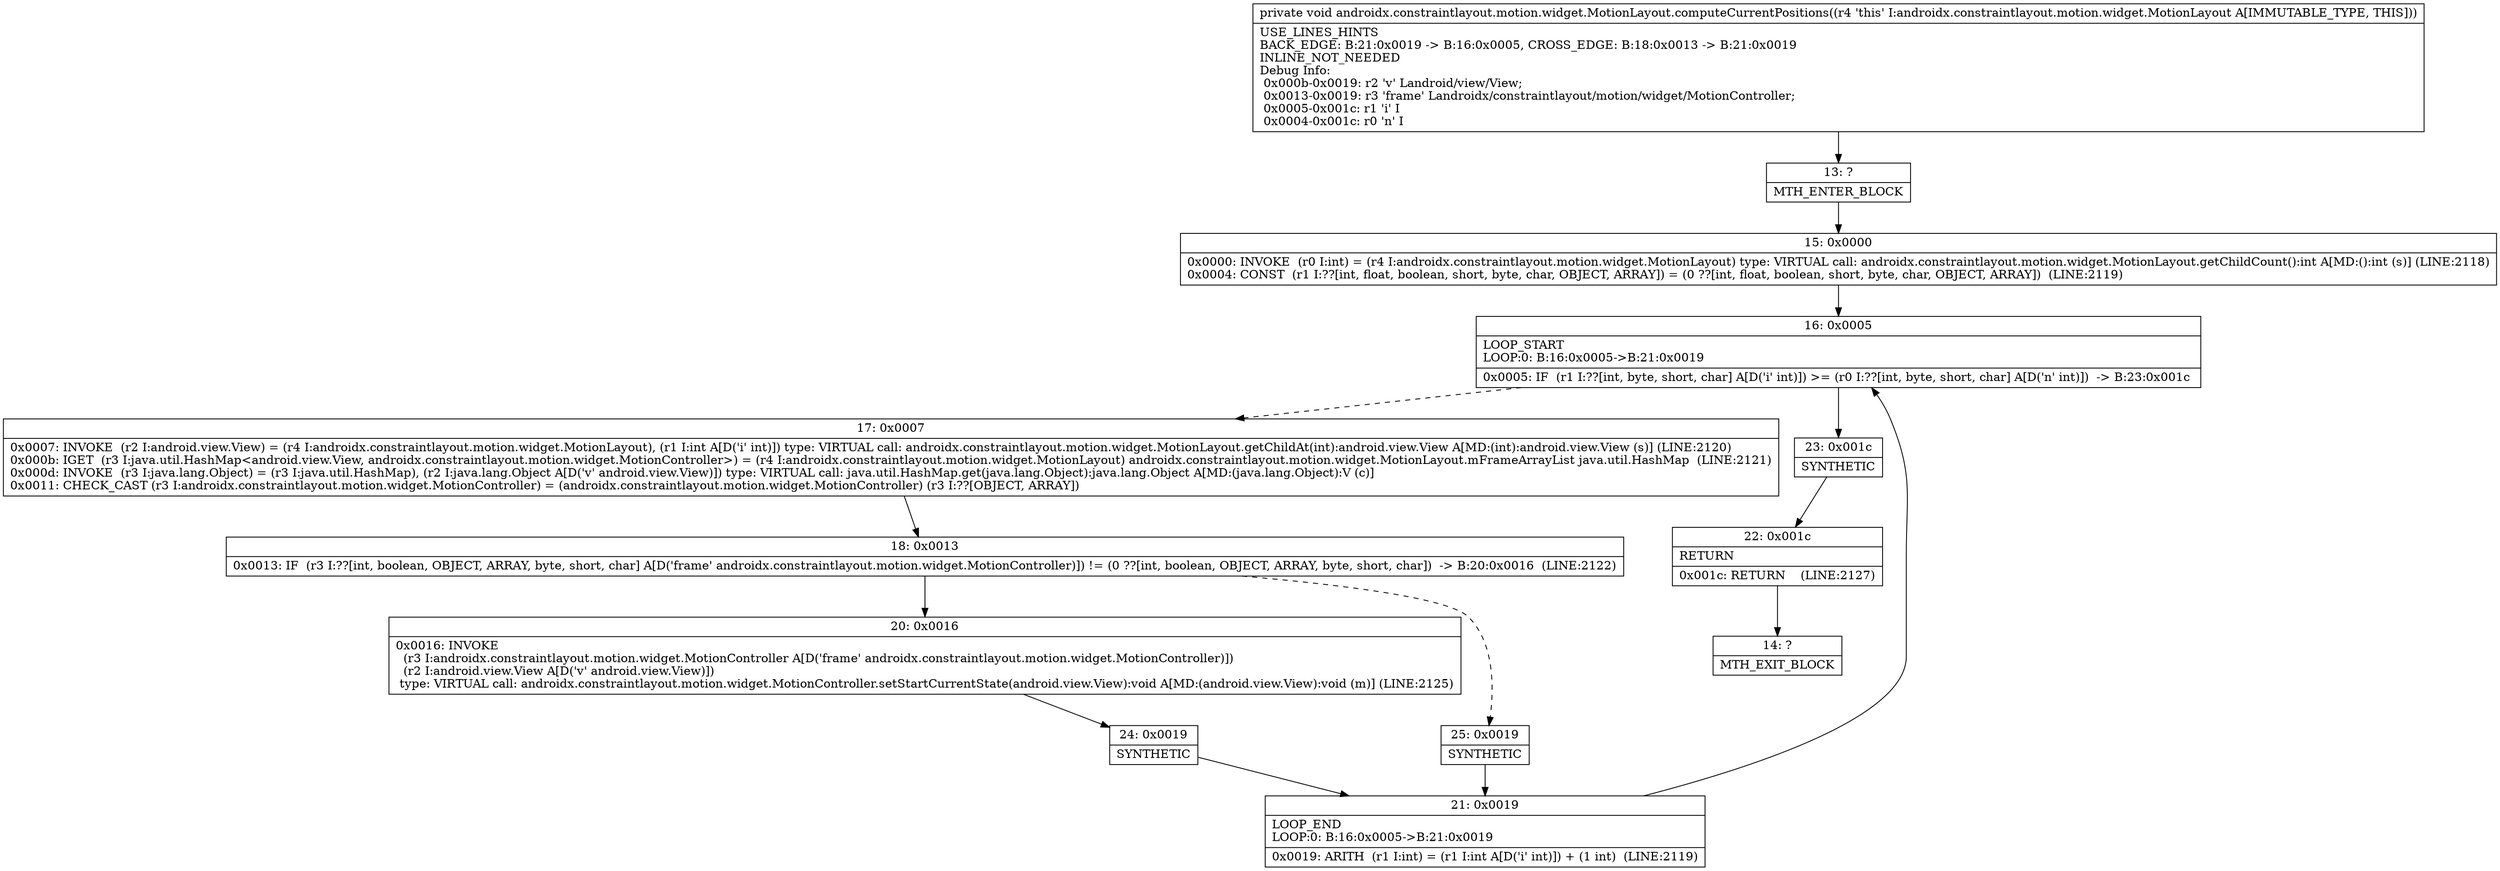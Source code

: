 digraph "CFG forandroidx.constraintlayout.motion.widget.MotionLayout.computeCurrentPositions()V" {
Node_13 [shape=record,label="{13\:\ ?|MTH_ENTER_BLOCK\l}"];
Node_15 [shape=record,label="{15\:\ 0x0000|0x0000: INVOKE  (r0 I:int) = (r4 I:androidx.constraintlayout.motion.widget.MotionLayout) type: VIRTUAL call: androidx.constraintlayout.motion.widget.MotionLayout.getChildCount():int A[MD:():int (s)] (LINE:2118)\l0x0004: CONST  (r1 I:??[int, float, boolean, short, byte, char, OBJECT, ARRAY]) = (0 ??[int, float, boolean, short, byte, char, OBJECT, ARRAY])  (LINE:2119)\l}"];
Node_16 [shape=record,label="{16\:\ 0x0005|LOOP_START\lLOOP:0: B:16:0x0005\-\>B:21:0x0019\l|0x0005: IF  (r1 I:??[int, byte, short, char] A[D('i' int)]) \>= (r0 I:??[int, byte, short, char] A[D('n' int)])  \-\> B:23:0x001c \l}"];
Node_17 [shape=record,label="{17\:\ 0x0007|0x0007: INVOKE  (r2 I:android.view.View) = (r4 I:androidx.constraintlayout.motion.widget.MotionLayout), (r1 I:int A[D('i' int)]) type: VIRTUAL call: androidx.constraintlayout.motion.widget.MotionLayout.getChildAt(int):android.view.View A[MD:(int):android.view.View (s)] (LINE:2120)\l0x000b: IGET  (r3 I:java.util.HashMap\<android.view.View, androidx.constraintlayout.motion.widget.MotionController\>) = (r4 I:androidx.constraintlayout.motion.widget.MotionLayout) androidx.constraintlayout.motion.widget.MotionLayout.mFrameArrayList java.util.HashMap  (LINE:2121)\l0x000d: INVOKE  (r3 I:java.lang.Object) = (r3 I:java.util.HashMap), (r2 I:java.lang.Object A[D('v' android.view.View)]) type: VIRTUAL call: java.util.HashMap.get(java.lang.Object):java.lang.Object A[MD:(java.lang.Object):V (c)]\l0x0011: CHECK_CAST (r3 I:androidx.constraintlayout.motion.widget.MotionController) = (androidx.constraintlayout.motion.widget.MotionController) (r3 I:??[OBJECT, ARRAY]) \l}"];
Node_18 [shape=record,label="{18\:\ 0x0013|0x0013: IF  (r3 I:??[int, boolean, OBJECT, ARRAY, byte, short, char] A[D('frame' androidx.constraintlayout.motion.widget.MotionController)]) != (0 ??[int, boolean, OBJECT, ARRAY, byte, short, char])  \-\> B:20:0x0016  (LINE:2122)\l}"];
Node_20 [shape=record,label="{20\:\ 0x0016|0x0016: INVOKE  \l  (r3 I:androidx.constraintlayout.motion.widget.MotionController A[D('frame' androidx.constraintlayout.motion.widget.MotionController)])\l  (r2 I:android.view.View A[D('v' android.view.View)])\l type: VIRTUAL call: androidx.constraintlayout.motion.widget.MotionController.setStartCurrentState(android.view.View):void A[MD:(android.view.View):void (m)] (LINE:2125)\l}"];
Node_24 [shape=record,label="{24\:\ 0x0019|SYNTHETIC\l}"];
Node_21 [shape=record,label="{21\:\ 0x0019|LOOP_END\lLOOP:0: B:16:0x0005\-\>B:21:0x0019\l|0x0019: ARITH  (r1 I:int) = (r1 I:int A[D('i' int)]) + (1 int)  (LINE:2119)\l}"];
Node_25 [shape=record,label="{25\:\ 0x0019|SYNTHETIC\l}"];
Node_23 [shape=record,label="{23\:\ 0x001c|SYNTHETIC\l}"];
Node_22 [shape=record,label="{22\:\ 0x001c|RETURN\l|0x001c: RETURN    (LINE:2127)\l}"];
Node_14 [shape=record,label="{14\:\ ?|MTH_EXIT_BLOCK\l}"];
MethodNode[shape=record,label="{private void androidx.constraintlayout.motion.widget.MotionLayout.computeCurrentPositions((r4 'this' I:androidx.constraintlayout.motion.widget.MotionLayout A[IMMUTABLE_TYPE, THIS]))  | USE_LINES_HINTS\lBACK_EDGE: B:21:0x0019 \-\> B:16:0x0005, CROSS_EDGE: B:18:0x0013 \-\> B:21:0x0019\lINLINE_NOT_NEEDED\lDebug Info:\l  0x000b\-0x0019: r2 'v' Landroid\/view\/View;\l  0x0013\-0x0019: r3 'frame' Landroidx\/constraintlayout\/motion\/widget\/MotionController;\l  0x0005\-0x001c: r1 'i' I\l  0x0004\-0x001c: r0 'n' I\l}"];
MethodNode -> Node_13;Node_13 -> Node_15;
Node_15 -> Node_16;
Node_16 -> Node_17[style=dashed];
Node_16 -> Node_23;
Node_17 -> Node_18;
Node_18 -> Node_20;
Node_18 -> Node_25[style=dashed];
Node_20 -> Node_24;
Node_24 -> Node_21;
Node_21 -> Node_16;
Node_25 -> Node_21;
Node_23 -> Node_22;
Node_22 -> Node_14;
}

